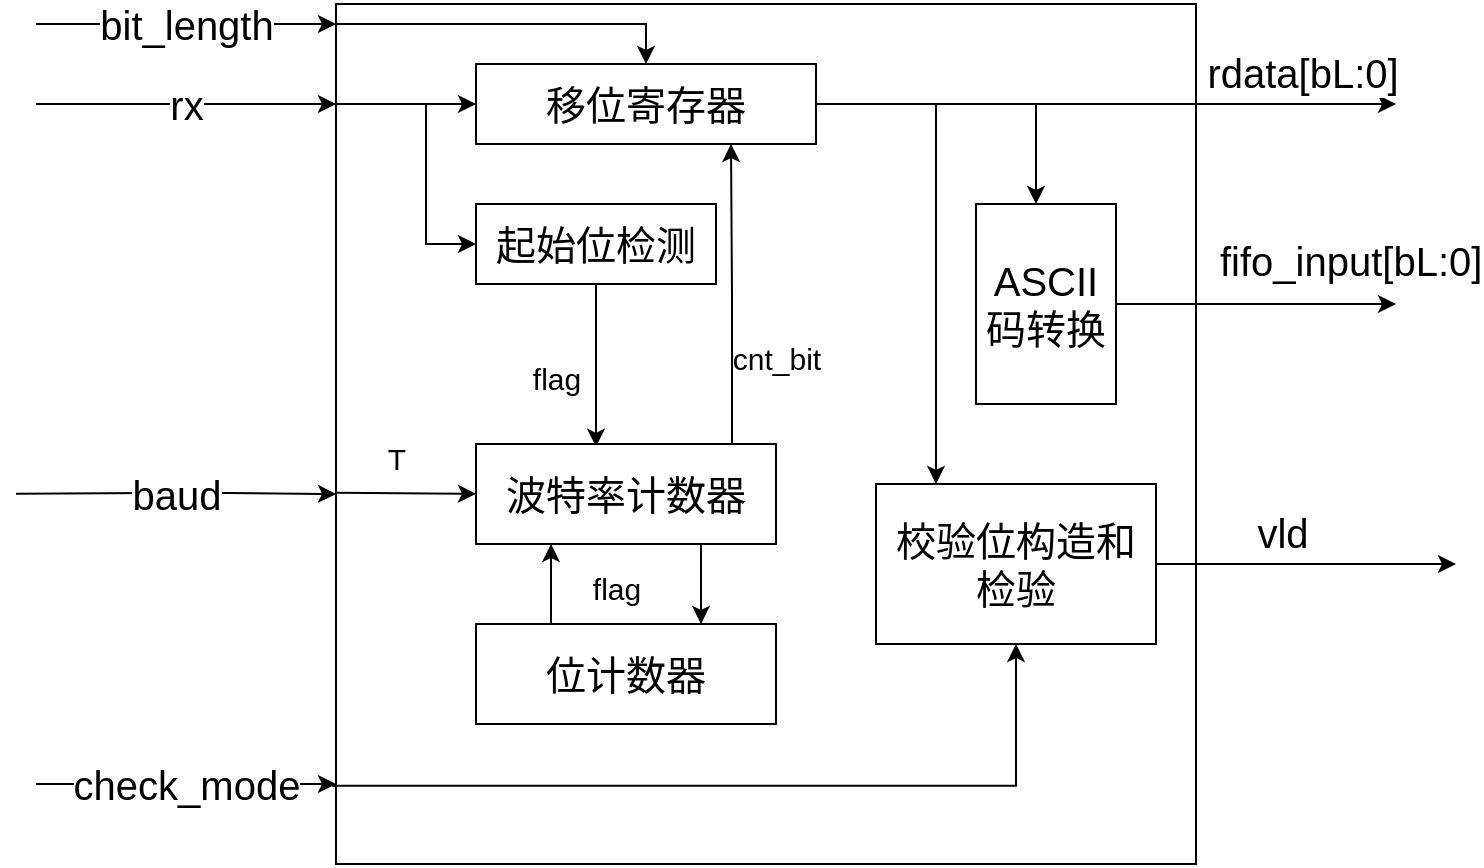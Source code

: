 <mxfile version="16.0.0" type="github">
  <diagram id="DQeKWYHpqEsVbRJOcOmq" name="Page-1">
    <mxGraphModel dx="1504" dy="684" grid="1" gridSize="10" guides="1" tooltips="1" connect="1" arrows="1" fold="1" page="1" pageScale="1" pageWidth="827" pageHeight="1169" math="0" shadow="0">
      <root>
        <mxCell id="0" />
        <mxCell id="1" parent="0" />
        <mxCell id="R8F5AGqqBN99lfVqk2qO-24" style="edgeStyle=orthogonalEdgeStyle;rounded=0;orthogonalLoop=1;jettySize=auto;html=1;exitX=0;exitY=0.75;exitDx=0;exitDy=0;entryX=0;entryY=0.5;entryDx=0;entryDy=0;fontSize=20;" edge="1" parent="1" target="R8F5AGqqBN99lfVqk2qO-22">
          <mxGeometry relative="1" as="geometry">
            <mxPoint x="240" y="355" as="sourcePoint" />
          </mxGeometry>
        </mxCell>
        <mxCell id="R8F5AGqqBN99lfVqk2qO-1" value="" style="whiteSpace=wrap;html=1;aspect=fixed;" vertex="1" parent="1">
          <mxGeometry x="240" y="20" width="430" height="430" as="geometry" />
        </mxCell>
        <mxCell id="R8F5AGqqBN99lfVqk2qO-3" value="" style="endArrow=classic;html=1;rounded=0;" edge="1" parent="1">
          <mxGeometry relative="1" as="geometry">
            <mxPoint x="80" y="264.91" as="sourcePoint" />
            <mxPoint x="240" y="265" as="targetPoint" />
            <Array as="points">
              <mxPoint x="170" y="264.41" />
            </Array>
          </mxGeometry>
        </mxCell>
        <mxCell id="R8F5AGqqBN99lfVqk2qO-4" value="baud" style="edgeLabel;resizable=0;html=1;align=center;verticalAlign=middle;fontSize=20;" connectable="0" vertex="1" parent="R8F5AGqqBN99lfVqk2qO-3">
          <mxGeometry relative="1" as="geometry" />
        </mxCell>
        <mxCell id="R8F5AGqqBN99lfVqk2qO-5" value="" style="endArrow=classic;html=1;rounded=0;" edge="1" parent="1">
          <mxGeometry relative="1" as="geometry">
            <mxPoint x="90" y="410" as="sourcePoint" />
            <mxPoint x="240" y="410" as="targetPoint" />
            <Array as="points">
              <mxPoint x="170" y="410" />
            </Array>
          </mxGeometry>
        </mxCell>
        <mxCell id="R8F5AGqqBN99lfVqk2qO-6" value="check_mode" style="edgeLabel;resizable=0;html=1;align=center;verticalAlign=middle;fontSize=20;" connectable="0" vertex="1" parent="R8F5AGqqBN99lfVqk2qO-5">
          <mxGeometry relative="1" as="geometry" />
        </mxCell>
        <mxCell id="R8F5AGqqBN99lfVqk2qO-8" value="" style="endArrow=classic;html=1;rounded=0;" edge="1" parent="1">
          <mxGeometry relative="1" as="geometry">
            <mxPoint x="90" y="30" as="sourcePoint" />
            <mxPoint x="240" y="30" as="targetPoint" />
            <Array as="points">
              <mxPoint x="170" y="30" />
            </Array>
          </mxGeometry>
        </mxCell>
        <mxCell id="R8F5AGqqBN99lfVqk2qO-9" value="bit_length" style="edgeLabel;resizable=0;html=1;align=center;verticalAlign=middle;fontSize=20;" connectable="0" vertex="1" parent="R8F5AGqqBN99lfVqk2qO-8">
          <mxGeometry relative="1" as="geometry" />
        </mxCell>
        <mxCell id="R8F5AGqqBN99lfVqk2qO-10" value="" style="endArrow=classic;html=1;rounded=0;" edge="1" parent="1">
          <mxGeometry relative="1" as="geometry">
            <mxPoint x="90" y="70" as="sourcePoint" />
            <mxPoint x="240" y="70" as="targetPoint" />
            <Array as="points" />
          </mxGeometry>
        </mxCell>
        <mxCell id="R8F5AGqqBN99lfVqk2qO-11" value="rx" style="edgeLabel;resizable=0;html=1;align=center;verticalAlign=middle;fontSize=20;" connectable="0" vertex="1" parent="R8F5AGqqBN99lfVqk2qO-10">
          <mxGeometry relative="1" as="geometry" />
        </mxCell>
        <mxCell id="R8F5AGqqBN99lfVqk2qO-40" style="edgeStyle=orthogonalEdgeStyle;rounded=0;orthogonalLoop=1;jettySize=auto;html=1;exitX=1;exitY=0.5;exitDx=0;exitDy=0;fontSize=15;" edge="1" parent="1" source="R8F5AGqqBN99lfVqk2qO-13" target="R8F5AGqqBN99lfVqk2qO-39">
          <mxGeometry relative="1" as="geometry">
            <Array as="points">
              <mxPoint x="540" y="70" />
            </Array>
          </mxGeometry>
        </mxCell>
        <mxCell id="R8F5AGqqBN99lfVqk2qO-13" value="移位寄存器" style="rounded=0;whiteSpace=wrap;html=1;fontSize=20;" vertex="1" parent="1">
          <mxGeometry x="310" y="50" width="170" height="40" as="geometry" />
        </mxCell>
        <mxCell id="R8F5AGqqBN99lfVqk2qO-16" value="" style="endArrow=classic;html=1;rounded=0;fontSize=20;entryX=0;entryY=0.5;entryDx=0;entryDy=0;" edge="1" parent="1" target="R8F5AGqqBN99lfVqk2qO-13">
          <mxGeometry width="50" height="50" relative="1" as="geometry">
            <mxPoint x="230" y="70" as="sourcePoint" />
            <mxPoint x="590" y="160" as="targetPoint" />
          </mxGeometry>
        </mxCell>
        <mxCell id="R8F5AGqqBN99lfVqk2qO-34" style="edgeStyle=orthogonalEdgeStyle;rounded=0;orthogonalLoop=1;jettySize=auto;html=1;exitX=0.5;exitY=1;exitDx=0;exitDy=0;entryX=0.4;entryY=0.028;entryDx=0;entryDy=0;entryPerimeter=0;fontSize=15;" edge="1" parent="1" source="R8F5AGqqBN99lfVqk2qO-17" target="R8F5AGqqBN99lfVqk2qO-21">
          <mxGeometry relative="1" as="geometry" />
        </mxCell>
        <mxCell id="R8F5AGqqBN99lfVqk2qO-17" value="起始位检测" style="rounded=0;whiteSpace=wrap;html=1;fontSize=20;" vertex="1" parent="1">
          <mxGeometry x="310" y="120" width="120" height="40" as="geometry" />
        </mxCell>
        <mxCell id="R8F5AGqqBN99lfVqk2qO-20" value="" style="edgeStyle=elbowEdgeStyle;elbow=horizontal;endArrow=classic;html=1;rounded=0;fontSize=20;entryX=0;entryY=0.5;entryDx=0;entryDy=0;" edge="1" parent="1" target="R8F5AGqqBN99lfVqk2qO-17">
          <mxGeometry width="50" height="50" relative="1" as="geometry">
            <mxPoint x="260" y="70" as="sourcePoint" />
            <mxPoint x="590" y="160" as="targetPoint" />
          </mxGeometry>
        </mxCell>
        <mxCell id="R8F5AGqqBN99lfVqk2qO-37" style="edgeStyle=orthogonalEdgeStyle;rounded=0;orthogonalLoop=1;jettySize=auto;html=1;exitX=0.75;exitY=0;exitDx=0;exitDy=0;entryX=0.75;entryY=1;entryDx=0;entryDy=0;fontSize=15;" edge="1" parent="1" source="R8F5AGqqBN99lfVqk2qO-21" target="R8F5AGqqBN99lfVqk2qO-13">
          <mxGeometry relative="1" as="geometry">
            <Array as="points">
              <mxPoint x="438" y="240" />
              <mxPoint x="438" y="165" />
            </Array>
          </mxGeometry>
        </mxCell>
        <mxCell id="R8F5AGqqBN99lfVqk2qO-21" value="波特率计数器" style="rounded=0;whiteSpace=wrap;html=1;fontSize=20;" vertex="1" parent="1">
          <mxGeometry x="310" y="240" width="150" height="50" as="geometry" />
        </mxCell>
        <mxCell id="R8F5AGqqBN99lfVqk2qO-22" value="位计数器" style="rounded=0;whiteSpace=wrap;html=1;fontSize=20;" vertex="1" parent="1">
          <mxGeometry x="310" y="330" width="150" height="50" as="geometry" />
        </mxCell>
        <mxCell id="R8F5AGqqBN99lfVqk2qO-26" value="" style="endArrow=classic;html=1;rounded=0;fontSize=20;" edge="1" parent="1">
          <mxGeometry width="50" height="50" relative="1" as="geometry">
            <mxPoint x="240" y="264.41" as="sourcePoint" />
            <mxPoint x="310" y="264.91" as="targetPoint" />
          </mxGeometry>
        </mxCell>
        <mxCell id="R8F5AGqqBN99lfVqk2qO-27" value="&lt;font style=&quot;font-size: 15px&quot;&gt;T&lt;/font&gt;" style="text;html=1;align=center;verticalAlign=middle;resizable=0;points=[];autosize=1;strokeColor=none;fillColor=none;fontSize=20;" vertex="1" parent="1">
          <mxGeometry x="260" y="230" width="20" height="30" as="geometry" />
        </mxCell>
        <mxCell id="R8F5AGqqBN99lfVqk2qO-29" value="" style="endArrow=classic;html=1;rounded=0;fontSize=12;exitX=0.25;exitY=0;exitDx=0;exitDy=0;entryX=0.25;entryY=1;entryDx=0;entryDy=0;" edge="1" parent="1" source="R8F5AGqqBN99lfVqk2qO-22" target="R8F5AGqqBN99lfVqk2qO-21">
          <mxGeometry width="50" height="50" relative="1" as="geometry">
            <mxPoint x="540" y="200" as="sourcePoint" />
            <mxPoint x="590" y="150" as="targetPoint" />
          </mxGeometry>
        </mxCell>
        <mxCell id="R8F5AGqqBN99lfVqk2qO-30" value="" style="endArrow=classic;html=1;rounded=0;fontSize=12;exitX=0.75;exitY=1;exitDx=0;exitDy=0;entryX=0.75;entryY=0;entryDx=0;entryDy=0;" edge="1" parent="1" source="R8F5AGqqBN99lfVqk2qO-21" target="R8F5AGqqBN99lfVqk2qO-22">
          <mxGeometry width="50" height="50" relative="1" as="geometry">
            <mxPoint x="357.5" y="340" as="sourcePoint" />
            <mxPoint x="357.5" y="300" as="targetPoint" />
          </mxGeometry>
        </mxCell>
        <mxCell id="R8F5AGqqBN99lfVqk2qO-35" value="&lt;font style=&quot;font-size: 15px&quot;&gt;flag&lt;/font&gt;" style="text;html=1;align=center;verticalAlign=middle;resizable=0;points=[];autosize=1;strokeColor=none;fillColor=none;fontSize=20;" vertex="1" parent="1">
          <mxGeometry x="330" y="190" width="40" height="30" as="geometry" />
        </mxCell>
        <mxCell id="R8F5AGqqBN99lfVqk2qO-38" value="&lt;font style=&quot;font-size: 15px&quot;&gt;cnt_bit&lt;/font&gt;" style="text;html=1;align=center;verticalAlign=middle;resizable=0;points=[];autosize=1;strokeColor=none;fillColor=none;fontSize=20;" vertex="1" parent="1">
          <mxGeometry x="430" y="180" width="60" height="30" as="geometry" />
        </mxCell>
        <mxCell id="R8F5AGqqBN99lfVqk2qO-39" value="校验位构造和检验" style="rounded=0;whiteSpace=wrap;html=1;fontSize=20;" vertex="1" parent="1">
          <mxGeometry x="510" y="260" width="140" height="80" as="geometry" />
        </mxCell>
        <mxCell id="R8F5AGqqBN99lfVqk2qO-41" value="" style="endArrow=classic;html=1;rounded=0;fontSize=15;" edge="1" parent="1">
          <mxGeometry width="50" height="50" relative="1" as="geometry">
            <mxPoint x="540" y="70" as="sourcePoint" />
            <mxPoint x="770" y="70" as="targetPoint" />
          </mxGeometry>
        </mxCell>
        <mxCell id="R8F5AGqqBN99lfVqk2qO-42" value="rdata[bL:0]" style="edgeLabel;resizable=0;html=1;align=center;verticalAlign=middle;fontSize=20;" connectable="0" vertex="1" parent="1">
          <mxGeometry x="190" y="80" as="geometry">
            <mxPoint x="533" y="-26" as="offset" />
          </mxGeometry>
        </mxCell>
        <mxCell id="R8F5AGqqBN99lfVqk2qO-43" value="" style="endArrow=classic;html=1;rounded=0;fontSize=15;exitX=1;exitY=0.5;exitDx=0;exitDy=0;" edge="1" parent="1" source="R8F5AGqqBN99lfVqk2qO-39">
          <mxGeometry width="50" height="50" relative="1" as="geometry">
            <mxPoint x="540" y="200" as="sourcePoint" />
            <mxPoint x="800" y="300" as="targetPoint" />
          </mxGeometry>
        </mxCell>
        <mxCell id="R8F5AGqqBN99lfVqk2qO-44" value="vld" style="edgeLabel;resizable=0;html=1;align=center;verticalAlign=middle;fontSize=20;" connectable="0" vertex="1" parent="1">
          <mxGeometry x="180" y="310" as="geometry">
            <mxPoint x="533" y="-26" as="offset" />
          </mxGeometry>
        </mxCell>
        <mxCell id="R8F5AGqqBN99lfVqk2qO-48" value="" style="edgeStyle=segmentEdgeStyle;endArrow=classic;html=1;rounded=0;fontSize=15;exitX=-0.005;exitY=0.909;exitDx=0;exitDy=0;exitPerimeter=0;" edge="1" parent="1" source="R8F5AGqqBN99lfVqk2qO-1" target="R8F5AGqqBN99lfVqk2qO-39">
          <mxGeometry width="50" height="50" relative="1" as="geometry">
            <mxPoint x="540" y="190" as="sourcePoint" />
            <mxPoint x="590" y="140" as="targetPoint" />
          </mxGeometry>
        </mxCell>
        <mxCell id="R8F5AGqqBN99lfVqk2qO-49" value="" style="edgeStyle=segmentEdgeStyle;endArrow=classic;html=1;rounded=0;fontSize=15;entryX=0.5;entryY=0;entryDx=0;entryDy=0;" edge="1" parent="1" target="R8F5AGqqBN99lfVqk2qO-13">
          <mxGeometry width="50" height="50" relative="1" as="geometry">
            <mxPoint x="240" y="30" as="sourcePoint" />
            <mxPoint x="590" y="140" as="targetPoint" />
          </mxGeometry>
        </mxCell>
        <mxCell id="R8F5AGqqBN99lfVqk2qO-50" value="ASCII码转换" style="rounded=0;whiteSpace=wrap;html=1;fontSize=20;" vertex="1" parent="1">
          <mxGeometry x="560" y="120" width="70" height="100" as="geometry" />
        </mxCell>
        <mxCell id="R8F5AGqqBN99lfVqk2qO-51" value="" style="endArrow=classic;html=1;rounded=0;fontSize=15;" edge="1" parent="1">
          <mxGeometry width="50" height="50" relative="1" as="geometry">
            <mxPoint x="590" y="70" as="sourcePoint" />
            <mxPoint x="590" y="120" as="targetPoint" />
          </mxGeometry>
        </mxCell>
        <mxCell id="R8F5AGqqBN99lfVqk2qO-52" value="" style="endArrow=classic;html=1;rounded=0;fontSize=15;exitX=1;exitY=0.5;exitDx=0;exitDy=0;" edge="1" parent="1" source="R8F5AGqqBN99lfVqk2qO-50">
          <mxGeometry width="50" height="50" relative="1" as="geometry">
            <mxPoint x="540" y="70" as="sourcePoint" />
            <mxPoint x="770" y="170" as="targetPoint" />
          </mxGeometry>
        </mxCell>
        <mxCell id="R8F5AGqqBN99lfVqk2qO-53" value="&lt;span style=&quot;color: rgb(0 , 0 , 0) ; font-family: &amp;#34;helvetica&amp;#34; ; font-size: 20px ; font-style: normal ; font-weight: 400 ; letter-spacing: normal ; text-align: center ; text-indent: 0px ; text-transform: none ; word-spacing: 0px ; background-color: rgb(255 , 255 , 255) ; display: inline ; float: none&quot;&gt;fifo_input[bL:0]&lt;/span&gt;" style="text;whiteSpace=wrap;html=1;fontSize=15;" vertex="1" parent="1">
          <mxGeometry x="680" y="130" width="110" height="40" as="geometry" />
        </mxCell>
        <mxCell id="R8F5AGqqBN99lfVqk2qO-54" value="&lt;font style=&quot;font-size: 15px&quot;&gt;flag&lt;/font&gt;" style="text;html=1;align=center;verticalAlign=middle;resizable=0;points=[];autosize=1;strokeColor=none;fillColor=none;fontSize=20;" vertex="1" parent="1">
          <mxGeometry x="360" y="295" width="40" height="30" as="geometry" />
        </mxCell>
      </root>
    </mxGraphModel>
  </diagram>
</mxfile>
